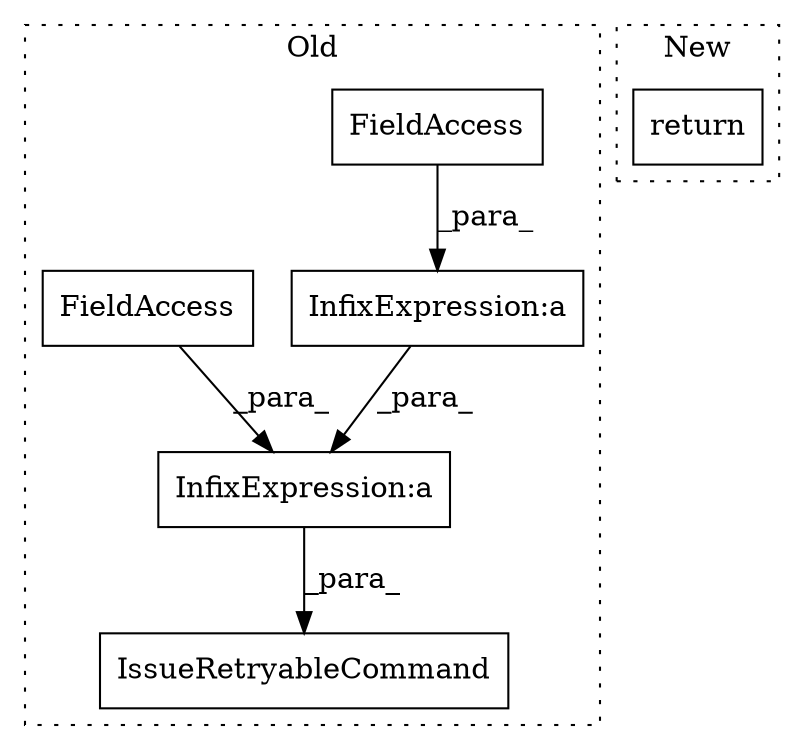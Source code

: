 digraph G {
subgraph cluster0 {
1 [label="IssueRetryableCommand" a="32" s="8920,8954" l="22,1" shape="box"];
3 [label="InfixExpression:a" a="27" s="8869" l="3" shape="box"];
4 [label="InfixExpression:a" a="27" s="8742" l="3" shape="box"];
5 [label="FieldAccess" a="22" s="8872" l="7" shape="box"];
6 [label="FieldAccess" a="22" s="8727" l="15" shape="box"];
label = "Old";
style="dotted";
}
subgraph cluster1 {
2 [label="return" a="41" s="8863" l="7" shape="box"];
label = "New";
style="dotted";
}
3 -> 4 [label="_para_"];
4 -> 1 [label="_para_"];
5 -> 3 [label="_para_"];
6 -> 4 [label="_para_"];
}
